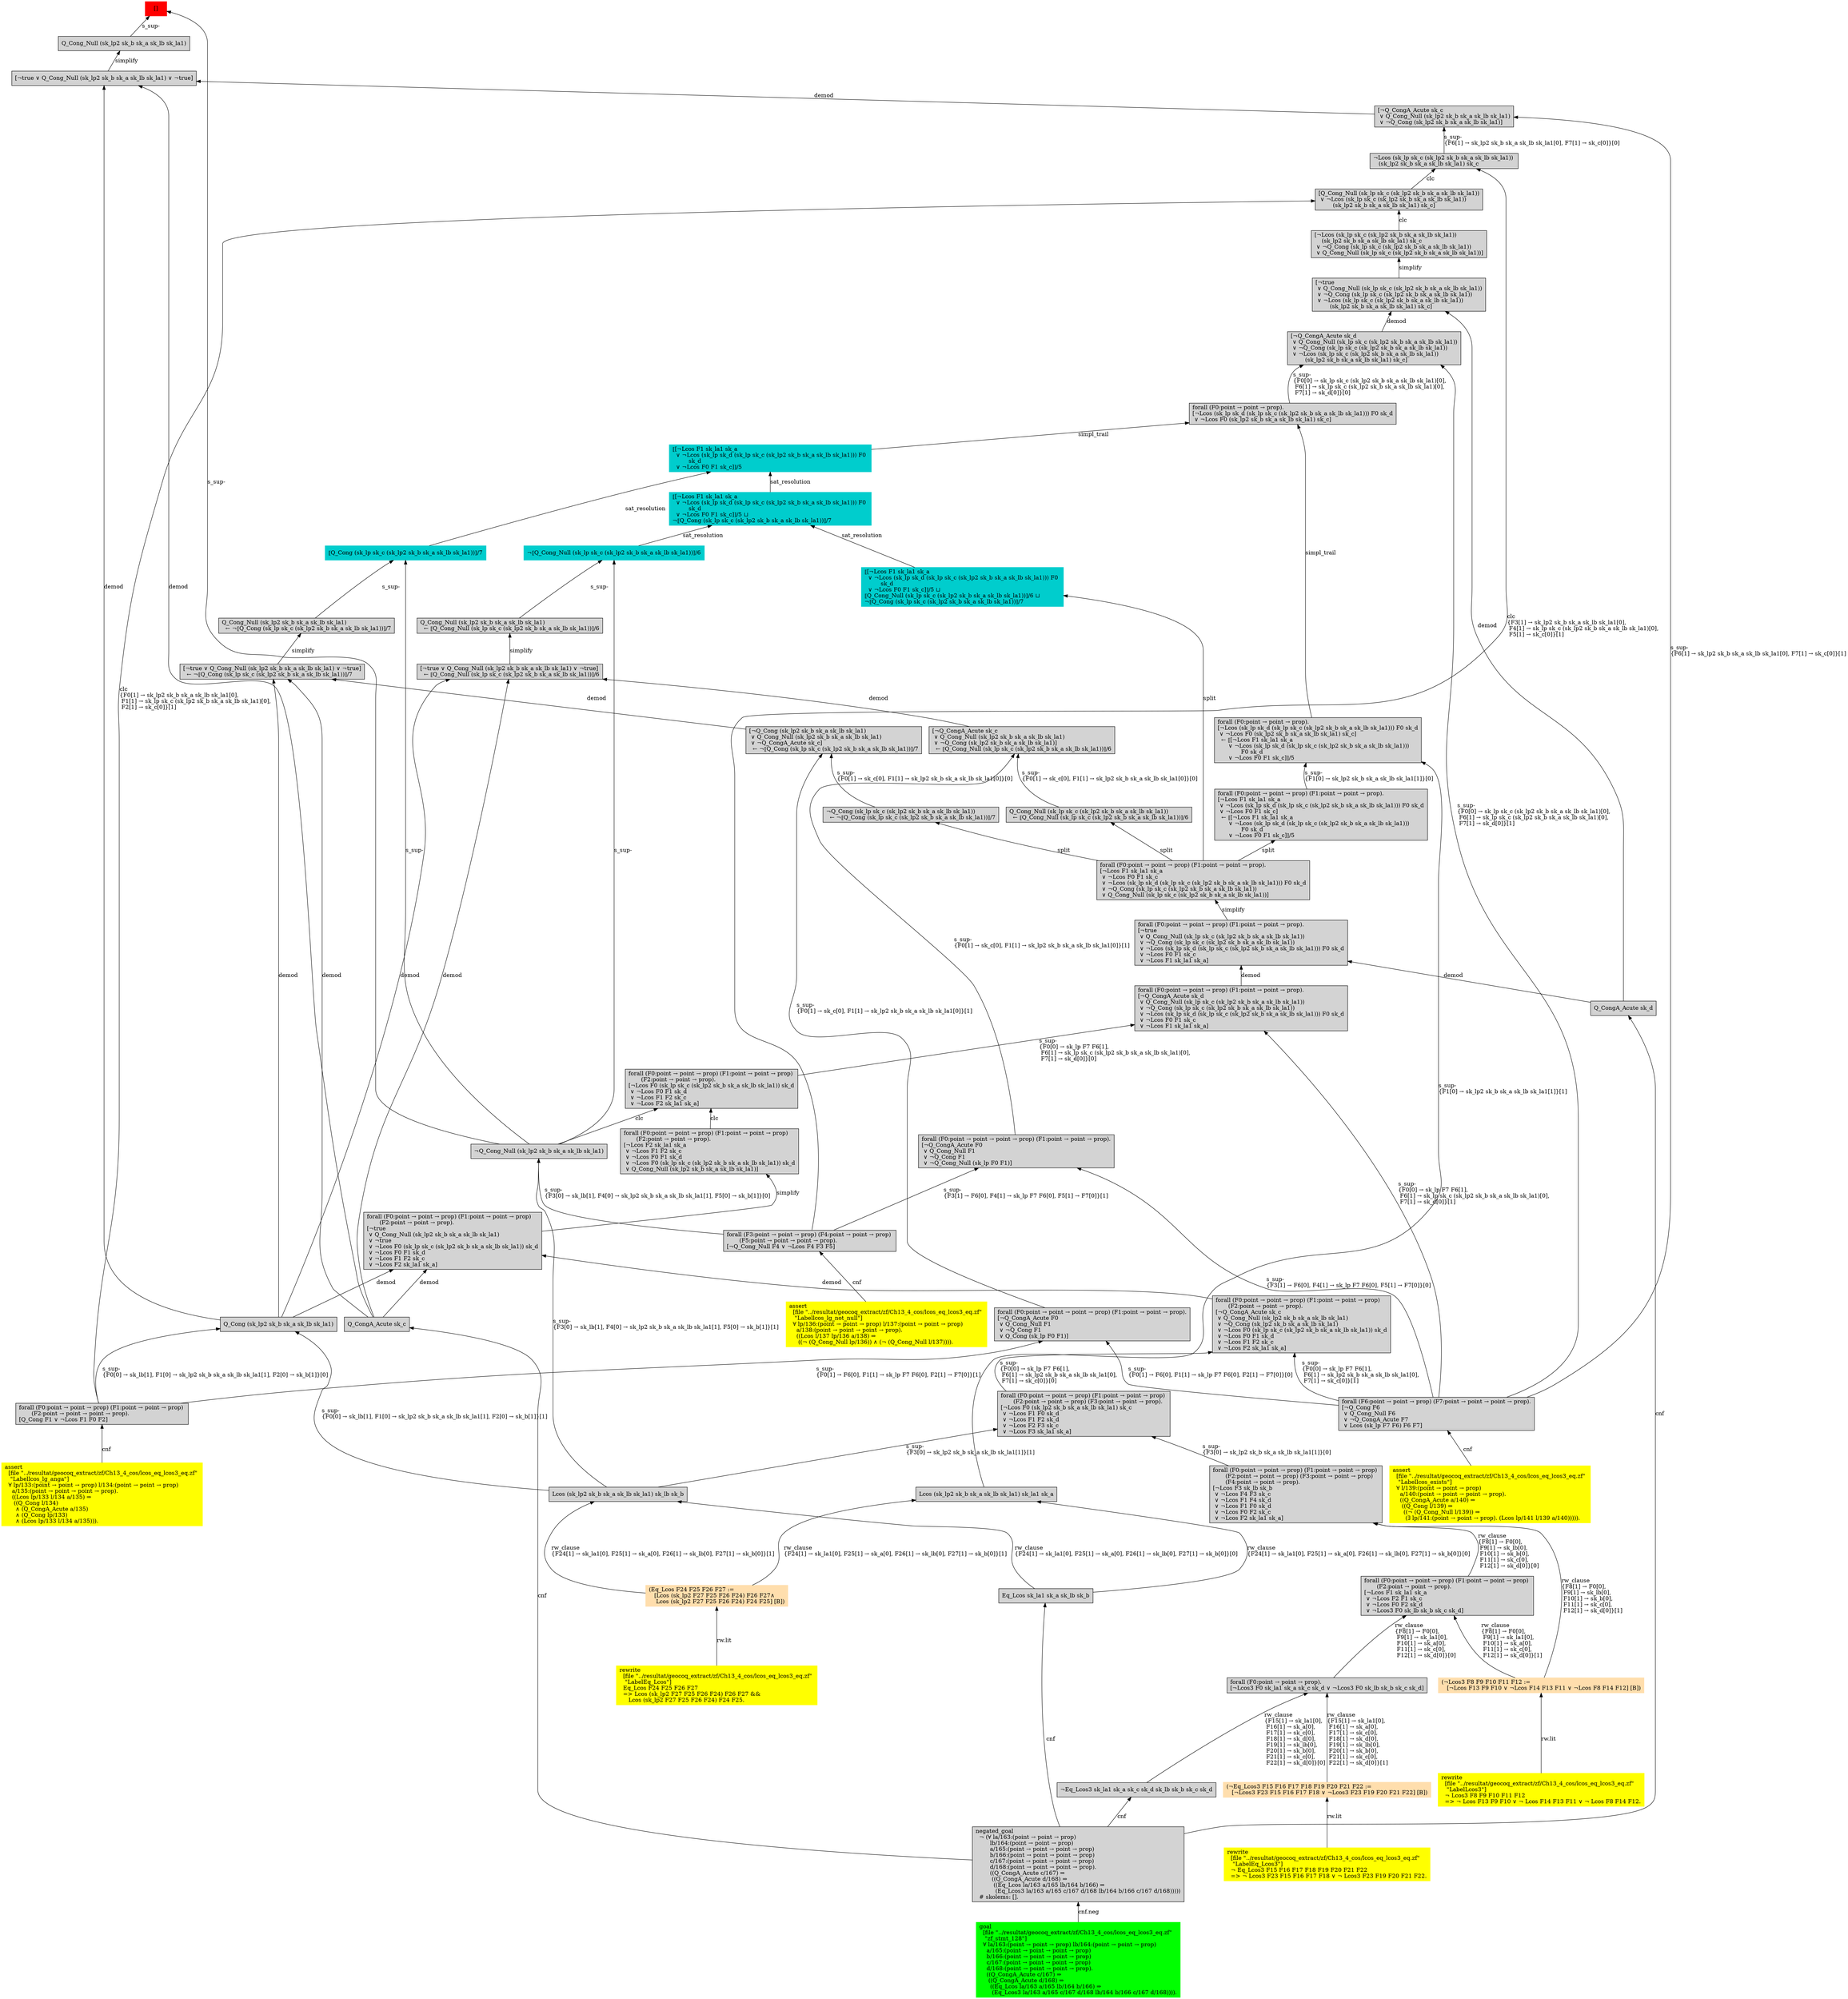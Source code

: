 digraph "unsat_graph" {
  vertex_0 [color=red, label="[]", shape=box, style=filled];
  vertex_0 -> vertex_1 [label="s_sup-\l", dir="back"];
  vertex_1 [shape=box, label="¬Q_Cong_Null (sk_lp2 sk_b sk_a sk_lb sk_la1)\l", style=filled];
  vertex_1 -> vertex_2 [label="s_sup-\l\{F3[0] → sk_lb[1], F4[0] → sk_lp2 sk_b sk_a sk_lb sk_la1[1], F5[0] → sk_b[1]\}[0]\l", dir="back"];
  vertex_2 [shape=box, label="forall (F3:point → point → prop) (F4:point → point → prop) \l       (F5:point → point → point → prop).\l[¬Q_Cong_Null F4 ∨ ¬Lcos F4 F3 F5]\l", style=filled];
  vertex_2 -> vertex_3 [label="cnf", dir="back"];
  vertex_3 [color=yellow, shape=box, label="assert\l  [file \"../resultat/geocoq_extract/zf/Ch13_4_cos/lcos_eq_lcos3_eq.zf\" \l   \"Labellcos_lg_not_null\"]\l  ∀ lp/136:(point → point → prop) l/137:(point → point → prop) \l    a/138:(point → point → point → prop).\l    ((Lcos l/137 lp/136 a/138) ⇒\l     ((¬ (Q_Cong_Null lp/136)) ∧ (¬ (Q_Cong_Null l/137)))).\l", style=filled];
  vertex_1 -> vertex_4 [label="s_sup-\l\{F3[0] → sk_lb[1], F4[0] → sk_lp2 sk_b sk_a sk_lb sk_la1[1], F5[0] → sk_b[1]\}[1]\l", dir="back"];
  vertex_4 [shape=box, label="Lcos (sk_lp2 sk_b sk_a sk_lb sk_la1) sk_lb sk_b\l", style=filled];
  vertex_4 -> vertex_5 [label="rw_clause\l\{F24[1] → sk_la1[0], F25[1] → sk_a[0], F26[1] → sk_lb[0], F27[1] → sk_b[0]\}[1]\l", dir="back"];
  vertex_5 [color=navajowhite, shape=box, label="(Eq_Lcos F24 F25 F26 F27 :=\l   [Lcos (sk_lp2 F27 F25 F26 F24) F26 F27∧\l    Lcos (sk_lp2 F27 F25 F26 F24) F24 F25] [B])\l", style=filled];
  vertex_5 -> vertex_6 [label="rw.lit", dir="back"];
  vertex_6 [color=yellow, shape=box, label="rewrite\l  [file \"../resultat/geocoq_extract/zf/Ch13_4_cos/lcos_eq_lcos3_eq.zf\" \l   \"LabelEq_Lcos\"]\l  Eq_Lcos F24 F25 F26 F27\l  =\> Lcos (sk_lp2 F27 F25 F26 F24) F26 F27 && \l     Lcos (sk_lp2 F27 F25 F26 F24) F24 F25.\l", style=filled];
  vertex_4 -> vertex_7 [label="rw_clause\l\{F24[1] → sk_la1[0], F25[1] → sk_a[0], F26[1] → sk_lb[0], F27[1] → sk_b[0]\}[0]\l", dir="back"];
  vertex_7 [shape=box, label="Eq_Lcos sk_la1 sk_a sk_lb sk_b\l", style=filled];
  vertex_7 -> vertex_8 [label="cnf", dir="back"];
  vertex_8 [shape=box, label="negated_goal\l  ¬ (∀ la/163:(point → point → prop) \l        lb/164:(point → point → prop) \l        a/165:(point → point → point → prop) \l        b/166:(point → point → point → prop) \l        c/167:(point → point → point → prop) \l        d/168:(point → point → point → prop).\l        ((Q_CongA_Acute c/167) ⇒\l         ((Q_CongA_Acute d/168) ⇒\l          ((Eq_Lcos la/163 a/165 lb/164 b/166) ⇒\l           (Eq_Lcos3 la/163 a/165 c/167 d/168 lb/164 b/166 c/167 d/168)))))\l  # skolems: [].\l", style=filled];
  vertex_8 -> vertex_9 [label="cnf.neg", dir="back"];
  vertex_9 [color=green, shape=box, label="goal\l  [file \"../resultat/geocoq_extract/zf/Ch13_4_cos/lcos_eq_lcos3_eq.zf\" \l   \"zf_stmt_128\"]\l  ∀ la/163:(point → point → prop) lb/164:(point → point → prop) \l    a/165:(point → point → point → prop) \l    b/166:(point → point → point → prop) \l    c/167:(point → point → point → prop) \l    d/168:(point → point → point → prop).\l    ((Q_CongA_Acute c/167) ⇒\l     ((Q_CongA_Acute d/168) ⇒\l      ((Eq_Lcos la/163 a/165 lb/164 b/166) ⇒\l       (Eq_Lcos3 la/163 a/165 c/167 d/168 lb/164 b/166 c/167 d/168)))).\l", style=filled];
  vertex_0 -> vertex_10 [label="s_sup-\l", dir="back"];
  vertex_10 [shape=box, label="Q_Cong_Null (sk_lp2 sk_b sk_a sk_lb sk_la1)\l", style=filled];
  vertex_10 -> vertex_11 [label="simplify", dir="back"];
  vertex_11 [shape=box, label="[¬true ∨ Q_Cong_Null (sk_lp2 sk_b sk_a sk_lb sk_la1) ∨ ¬true]\l", style=filled];
  vertex_11 -> vertex_12 [label="demod", dir="back"];
  vertex_12 [shape=box, label="Q_Cong (sk_lp2 sk_b sk_a sk_lb sk_la1)\l", style=filled];
  vertex_12 -> vertex_13 [label="s_sup-\l\{F0[0] → sk_lb[1], F1[0] → sk_lp2 sk_b sk_a sk_lb sk_la1[1], F2[0] → sk_b[1]\}[0]\l", dir="back"];
  vertex_13 [shape=box, label="forall (F0:point → point → prop) (F1:point → point → prop) \l       (F2:point → point → point → prop).\l[Q_Cong F1 ∨ ¬Lcos F1 F0 F2]\l", style=filled];
  vertex_13 -> vertex_14 [label="cnf", dir="back"];
  vertex_14 [color=yellow, shape=box, label="assert\l  [file \"../resultat/geocoq_extract/zf/Ch13_4_cos/lcos_eq_lcos3_eq.zf\" \l   \"Labellcos_lg_anga\"]\l  ∀ lp/133:(point → point → prop) l/134:(point → point → prop) \l    a/135:(point → point → point → prop).\l    ((Lcos lp/133 l/134 a/135) ⇒\l     ((Q_Cong l/134)\l      ∧ (Q_CongA_Acute a/135)\l      ∧ (Q_Cong lp/133)\l      ∧ (Lcos lp/133 l/134 a/135))).\l", style=filled];
  vertex_12 -> vertex_4 [label="s_sup-\l\{F0[0] → sk_lb[1], F1[0] → sk_lp2 sk_b sk_a sk_lb sk_la1[1], F2[0] → sk_b[1]\}[1]\l", dir="back"];
  vertex_11 -> vertex_15 [label="demod", dir="back"];
  vertex_15 [shape=box, label="Q_CongA_Acute sk_c\l", style=filled];
  vertex_15 -> vertex_8 [label="cnf", dir="back"];
  vertex_11 -> vertex_16 [label="demod", dir="back"];
  vertex_16 [shape=box, label="[¬Q_CongA_Acute sk_c\l ∨ Q_Cong_Null (sk_lp2 sk_b sk_a sk_lb sk_la1)\l ∨ ¬Q_Cong (sk_lp2 sk_b sk_a sk_lb sk_la1)]\l", style=filled];
  vertex_16 -> vertex_17 [label="s_sup-\l\{F6[1] → sk_lp2 sk_b sk_a sk_lb sk_la1[0], F7[1] → sk_c[0]\}[0]\l", dir="back"];
  vertex_17 [shape=box, label="¬Lcos (sk_lp sk_c (sk_lp2 sk_b sk_a sk_lb sk_la1)) \l   (sk_lp2 sk_b sk_a sk_lb sk_la1) sk_c\l", style=filled];
  vertex_17 -> vertex_2 [label="clc\l\{F3[1] → sk_lp2 sk_b sk_a sk_lb sk_la1[0], \l F4[1] → sk_lp sk_c (sk_lp2 sk_b sk_a sk_lb sk_la1)[0], \l F5[1] → sk_c[0]\}[1]\l", dir="back"];
  vertex_17 -> vertex_18 [label="clc", dir="back"];
  vertex_18 [shape=box, label="[Q_Cong_Null (sk_lp sk_c (sk_lp2 sk_b sk_a sk_lb sk_la1))\l ∨ ¬Lcos (sk_lp sk_c (sk_lp2 sk_b sk_a sk_lb sk_la1)) \l        (sk_lp2 sk_b sk_a sk_lb sk_la1) sk_c]\l", style=filled];
  vertex_18 -> vertex_13 [label="clc\l\{F0[1] → sk_lp2 sk_b sk_a sk_lb sk_la1[0], \l F1[1] → sk_lp sk_c (sk_lp2 sk_b sk_a sk_lb sk_la1)[0], \l F2[1] → sk_c[0]\}[1]\l", dir="back"];
  vertex_18 -> vertex_19 [label="clc", dir="back"];
  vertex_19 [shape=box, label="[¬Lcos (sk_lp sk_c (sk_lp2 sk_b sk_a sk_lb sk_la1)) \l    (sk_lp2 sk_b sk_a sk_lb sk_la1) sk_c\l ∨ ¬Q_Cong (sk_lp sk_c (sk_lp2 sk_b sk_a sk_lb sk_la1))\l ∨ Q_Cong_Null (sk_lp sk_c (sk_lp2 sk_b sk_a sk_lb sk_la1))]\l", style=filled];
  vertex_19 -> vertex_20 [label="simplify", dir="back"];
  vertex_20 [shape=box, label="[¬true\l ∨ Q_Cong_Null (sk_lp sk_c (sk_lp2 sk_b sk_a sk_lb sk_la1))\l ∨ ¬Q_Cong (sk_lp sk_c (sk_lp2 sk_b sk_a sk_lb sk_la1))\l ∨ ¬Lcos (sk_lp sk_c (sk_lp2 sk_b sk_a sk_lb sk_la1)) \l        (sk_lp2 sk_b sk_a sk_lb sk_la1) sk_c]\l", style=filled];
  vertex_20 -> vertex_21 [label="demod", dir="back"];
  vertex_21 [shape=box, label="Q_CongA_Acute sk_d\l", style=filled];
  vertex_21 -> vertex_8 [label="cnf", dir="back"];
  vertex_20 -> vertex_22 [label="demod", dir="back"];
  vertex_22 [shape=box, label="[¬Q_CongA_Acute sk_d\l ∨ Q_Cong_Null (sk_lp sk_c (sk_lp2 sk_b sk_a sk_lb sk_la1))\l ∨ ¬Q_Cong (sk_lp sk_c (sk_lp2 sk_b sk_a sk_lb sk_la1))\l ∨ ¬Lcos (sk_lp sk_c (sk_lp2 sk_b sk_a sk_lb sk_la1)) \l        (sk_lp2 sk_b sk_a sk_lb sk_la1) sk_c]\l", style=filled];
  vertex_22 -> vertex_23 [label="s_sup-\l\{F0[0] → sk_lp sk_c (sk_lp2 sk_b sk_a sk_lb sk_la1)[0], \l F6[1] → sk_lp sk_c (sk_lp2 sk_b sk_a sk_lb sk_la1)[0], \l F7[1] → sk_d[0]\}[0]\l", dir="back"];
  vertex_23 [shape=box, label="forall (F0:point → point → prop).\l[¬Lcos (sk_lp sk_d (sk_lp sk_c (sk_lp2 sk_b sk_a sk_lb sk_la1))) F0 sk_d\l ∨ ¬Lcos F0 (sk_lp2 sk_b sk_a sk_lb sk_la1) sk_c]\l", style=filled];
  vertex_23 -> vertex_24 [label="simpl_trail", dir="back"];
  vertex_24 [color=cyan3, shape=box, label="⟦[¬Lcos F1 sk_la1 sk_a\l  ∨ ¬Lcos (sk_lp sk_d (sk_lp sk_c (sk_lp2 sk_b sk_a sk_lb sk_la1))) F0 \l         sk_d\l  ∨ ¬Lcos F0 F1 sk_c]⟧/5\l", style=filled];
  vertex_24 -> vertex_25 [label="sat_resolution", dir="back"];
  vertex_25 [color=cyan3, shape=box, label="⟦Q_Cong (sk_lp sk_c (sk_lp2 sk_b sk_a sk_lb sk_la1))⟧/7\l", style=filled];
  vertex_25 -> vertex_1 [label="s_sup-\l", dir="back"];
  vertex_25 -> vertex_26 [label="s_sup-\l", dir="back"];
  vertex_26 [shape=box, label="Q_Cong_Null (sk_lp2 sk_b sk_a sk_lb sk_la1)\l  ← ¬⟦Q_Cong (sk_lp sk_c (sk_lp2 sk_b sk_a sk_lb sk_la1))⟧/7\l", style=filled];
  vertex_26 -> vertex_27 [label="simplify", dir="back"];
  vertex_27 [shape=box, label="[¬true ∨ Q_Cong_Null (sk_lp2 sk_b sk_a sk_lb sk_la1) ∨ ¬true]\l  ← ¬⟦Q_Cong (sk_lp sk_c (sk_lp2 sk_b sk_a sk_lb sk_la1))⟧/7\l", style=filled];
  vertex_27 -> vertex_15 [label="demod", dir="back"];
  vertex_27 -> vertex_12 [label="demod", dir="back"];
  vertex_27 -> vertex_28 [label="demod", dir="back"];
  vertex_28 [shape=box, label="[¬Q_Cong (sk_lp2 sk_b sk_a sk_lb sk_la1)\l ∨ Q_Cong_Null (sk_lp2 sk_b sk_a sk_lb sk_la1)\l ∨ ¬Q_CongA_Acute sk_c]\l  ← ¬⟦Q_Cong (sk_lp sk_c (sk_lp2 sk_b sk_a sk_lb sk_la1))⟧/7\l", style=filled];
  vertex_28 -> vertex_29 [label="s_sup-\l\{F0[1] → sk_c[0], F1[1] → sk_lp2 sk_b sk_a sk_lb sk_la1[0]\}[0]\l", dir="back"];
  vertex_29 [shape=box, label="¬Q_Cong (sk_lp sk_c (sk_lp2 sk_b sk_a sk_lb sk_la1))\l  ← ¬⟦Q_Cong (sk_lp sk_c (sk_lp2 sk_b sk_a sk_lb sk_la1))⟧/7\l", style=filled];
  vertex_29 -> vertex_30 [label="split", dir="back"];
  vertex_30 [shape=box, label="forall (F0:point → point → prop) (F1:point → point → prop).\l[¬Lcos F1 sk_la1 sk_a\l ∨ ¬Lcos F0 F1 sk_c\l ∨ ¬Lcos (sk_lp sk_d (sk_lp sk_c (sk_lp2 sk_b sk_a sk_lb sk_la1))) F0 sk_d\l ∨ ¬Q_Cong (sk_lp sk_c (sk_lp2 sk_b sk_a sk_lb sk_la1))\l ∨ Q_Cong_Null (sk_lp sk_c (sk_lp2 sk_b sk_a sk_lb sk_la1))]\l", style=filled];
  vertex_30 -> vertex_31 [label="simplify", dir="back"];
  vertex_31 [shape=box, label="forall (F0:point → point → prop) (F1:point → point → prop).\l[¬true\l ∨ Q_Cong_Null (sk_lp sk_c (sk_lp2 sk_b sk_a sk_lb sk_la1))\l ∨ ¬Q_Cong (sk_lp sk_c (sk_lp2 sk_b sk_a sk_lb sk_la1))\l ∨ ¬Lcos (sk_lp sk_d (sk_lp sk_c (sk_lp2 sk_b sk_a sk_lb sk_la1))) F0 sk_d\l ∨ ¬Lcos F0 F1 sk_c\l ∨ ¬Lcos F1 sk_la1 sk_a]\l", style=filled];
  vertex_31 -> vertex_21 [label="demod", dir="back"];
  vertex_31 -> vertex_32 [label="demod", dir="back"];
  vertex_32 [shape=box, label="forall (F0:point → point → prop) (F1:point → point → prop).\l[¬Q_CongA_Acute sk_d\l ∨ Q_Cong_Null (sk_lp sk_c (sk_lp2 sk_b sk_a sk_lb sk_la1))\l ∨ ¬Q_Cong (sk_lp sk_c (sk_lp2 sk_b sk_a sk_lb sk_la1))\l ∨ ¬Lcos (sk_lp sk_d (sk_lp sk_c (sk_lp2 sk_b sk_a sk_lb sk_la1))) F0 sk_d\l ∨ ¬Lcos F0 F1 sk_c\l ∨ ¬Lcos F1 sk_la1 sk_a]\l", style=filled];
  vertex_32 -> vertex_33 [label="s_sup-\l\{F0[0] → sk_lp F7 F6[1], \l F6[1] → sk_lp sk_c (sk_lp2 sk_b sk_a sk_lb sk_la1)[0], \l F7[1] → sk_d[0]\}[0]\l", dir="back"];
  vertex_33 [shape=box, label="forall (F0:point → point → prop) (F1:point → point → prop) \l       (F2:point → point → prop).\l[¬Lcos F0 (sk_lp sk_c (sk_lp2 sk_b sk_a sk_lb sk_la1)) sk_d\l ∨ ¬Lcos F0 F1 sk_d\l ∨ ¬Lcos F1 F2 sk_c\l ∨ ¬Lcos F2 sk_la1 sk_a]\l", style=filled];
  vertex_33 -> vertex_1 [label="clc", dir="back"];
  vertex_33 -> vertex_34 [label="clc", dir="back"];
  vertex_34 [shape=box, label="forall (F0:point → point → prop) (F1:point → point → prop) \l       (F2:point → point → prop).\l[¬Lcos F2 sk_la1 sk_a\l ∨ ¬Lcos F1 F2 sk_c\l ∨ ¬Lcos F0 F1 sk_d\l ∨ ¬Lcos F0 (sk_lp sk_c (sk_lp2 sk_b sk_a sk_lb sk_la1)) sk_d\l ∨ Q_Cong_Null (sk_lp2 sk_b sk_a sk_lb sk_la1)]\l", style=filled];
  vertex_34 -> vertex_35 [label="simplify", dir="back"];
  vertex_35 [shape=box, label="forall (F0:point → point → prop) (F1:point → point → prop) \l       (F2:point → point → prop).\l[¬true\l ∨ Q_Cong_Null (sk_lp2 sk_b sk_a sk_lb sk_la1)\l ∨ ¬true\l ∨ ¬Lcos F0 (sk_lp sk_c (sk_lp2 sk_b sk_a sk_lb sk_la1)) sk_d\l ∨ ¬Lcos F0 F1 sk_d\l ∨ ¬Lcos F1 F2 sk_c\l ∨ ¬Lcos F2 sk_la1 sk_a]\l", style=filled];
  vertex_35 -> vertex_12 [label="demod", dir="back"];
  vertex_35 -> vertex_15 [label="demod", dir="back"];
  vertex_35 -> vertex_36 [label="demod", dir="back"];
  vertex_36 [shape=box, label="forall (F0:point → point → prop) (F1:point → point → prop) \l       (F2:point → point → prop).\l[¬Q_CongA_Acute sk_c\l ∨ Q_Cong_Null (sk_lp2 sk_b sk_a sk_lb sk_la1)\l ∨ ¬Q_Cong (sk_lp2 sk_b sk_a sk_lb sk_la1)\l ∨ ¬Lcos F0 (sk_lp sk_c (sk_lp2 sk_b sk_a sk_lb sk_la1)) sk_d\l ∨ ¬Lcos F0 F1 sk_d\l ∨ ¬Lcos F1 F2 sk_c\l ∨ ¬Lcos F2 sk_la1 sk_a]\l", style=filled];
  vertex_36 -> vertex_37 [label="s_sup-\l\{F0[0] → sk_lp F7 F6[1], \l F6[1] → sk_lp2 sk_b sk_a sk_lb sk_la1[0], \l F7[1] → sk_c[0]\}[0]\l", dir="back"];
  vertex_37 [shape=box, label="forall (F0:point → point → prop) (F1:point → point → prop) \l       (F2:point → point → prop) (F3:point → point → prop).\l[¬Lcos F0 (sk_lp2 sk_b sk_a sk_lb sk_la1) sk_c\l ∨ ¬Lcos F1 F0 sk_d\l ∨ ¬Lcos F1 F2 sk_d\l ∨ ¬Lcos F2 F3 sk_c\l ∨ ¬Lcos F3 sk_la1 sk_a]\l", style=filled];
  vertex_37 -> vertex_38 [label="s_sup-\l\{F3[0] → sk_lp2 sk_b sk_a sk_lb sk_la1[1]\}[0]\l", dir="back"];
  vertex_38 [shape=box, label="forall (F0:point → point → prop) (F1:point → point → prop) \l       (F2:point → point → prop) (F3:point → point → prop) \l       (F4:point → point → prop).\l[¬Lcos F3 sk_lb sk_b\l ∨ ¬Lcos F4 F3 sk_c\l ∨ ¬Lcos F1 F4 sk_d\l ∨ ¬Lcos F1 F0 sk_d\l ∨ ¬Lcos F0 F2 sk_c\l ∨ ¬Lcos F2 sk_la1 sk_a]\l", style=filled];
  vertex_38 -> vertex_39 [label="rw_clause\l\{F8[1] → F0[0], \l F9[1] → sk_lb[0], \l F10[1] → sk_b[0], \l F11[1] → sk_c[0], \l F12[1] → sk_d[0]\}[1]\l", dir="back"];
  vertex_39 [color=navajowhite, shape=box, label="(¬Lcos3 F8 F9 F10 F11 F12 :=\l   [¬Lcos F13 F9 F10 ∨ ¬Lcos F14 F13 F11 ∨ ¬Lcos F8 F14 F12] [B])\l", style=filled];
  vertex_39 -> vertex_40 [label="rw.lit", dir="back"];
  vertex_40 [color=yellow, shape=box, label="rewrite\l  [file \"../resultat/geocoq_extract/zf/Ch13_4_cos/lcos_eq_lcos3_eq.zf\" \l   \"LabelLcos3\"]\l  ¬ Lcos3 F8 F9 F10 F11 F12\l  =\> ¬ Lcos F13 F9 F10 ∨ ¬ Lcos F14 F13 F11 ∨ ¬ Lcos F8 F14 F12.\l", style=filled];
  vertex_38 -> vertex_41 [label="rw_clause\l\{F8[1] → F0[0], \l F9[1] → sk_lb[0], \l F10[1] → sk_b[0], \l F11[1] → sk_c[0], \l F12[1] → sk_d[0]\}[0]\l", dir="back"];
  vertex_41 [shape=box, label="forall (F0:point → point → prop) (F1:point → point → prop) \l       (F2:point → point → prop).\l[¬Lcos F1 sk_la1 sk_a\l ∨ ¬Lcos F2 F1 sk_c\l ∨ ¬Lcos F0 F2 sk_d\l ∨ ¬Lcos3 F0 sk_lb sk_b sk_c sk_d]\l", style=filled];
  vertex_41 -> vertex_39 [label="rw_clause\l\{F8[1] → F0[0], \l F9[1] → sk_la1[0], \l F10[1] → sk_a[0], \l F11[1] → sk_c[0], \l F12[1] → sk_d[0]\}[1]\l", dir="back"];
  vertex_41 -> vertex_42 [label="rw_clause\l\{F8[1] → F0[0], \l F9[1] → sk_la1[0], \l F10[1] → sk_a[0], \l F11[1] → sk_c[0], \l F12[1] → sk_d[0]\}[0]\l", dir="back"];
  vertex_42 [shape=box, label="forall (F0:point → point → prop).\l[¬Lcos3 F0 sk_la1 sk_a sk_c sk_d ∨ ¬Lcos3 F0 sk_lb sk_b sk_c sk_d]\l", style=filled];
  vertex_42 -> vertex_43 [label="rw_clause\l\{F15[1] → sk_la1[0], \l F16[1] → sk_a[0], \l F17[1] → sk_c[0], \l F18[1] → sk_d[0], \l F19[1] → sk_lb[0], \l F20[1] → sk_b[0], \l F21[1] → sk_c[0], \l F22[1] → sk_d[0]\}[1]\l", dir="back"];
  vertex_43 [color=navajowhite, shape=box, label="(¬Eq_Lcos3 F15 F16 F17 F18 F19 F20 F21 F22 :=\l   [¬Lcos3 F23 F15 F16 F17 F18 ∨ ¬Lcos3 F23 F19 F20 F21 F22] [B])\l", style=filled];
  vertex_43 -> vertex_44 [label="rw.lit", dir="back"];
  vertex_44 [color=yellow, shape=box, label="rewrite\l  [file \"../resultat/geocoq_extract/zf/Ch13_4_cos/lcos_eq_lcos3_eq.zf\" \l   \"LabelEq_Lcos3\"]\l  ¬ Eq_Lcos3 F15 F16 F17 F18 F19 F20 F21 F22\l  =\> ¬ Lcos3 F23 F15 F16 F17 F18 ∨ ¬ Lcos3 F23 F19 F20 F21 F22.\l", style=filled];
  vertex_42 -> vertex_45 [label="rw_clause\l\{F15[1] → sk_la1[0], \l F16[1] → sk_a[0], \l F17[1] → sk_c[0], \l F18[1] → sk_d[0], \l F19[1] → sk_lb[0], \l F20[1] → sk_b[0], \l F21[1] → sk_c[0], \l F22[1] → sk_d[0]\}[0]\l", dir="back"];
  vertex_45 [shape=box, label="¬Eq_Lcos3 sk_la1 sk_a sk_c sk_d sk_lb sk_b sk_c sk_d\l", style=filled];
  vertex_45 -> vertex_8 [label="cnf", dir="back"];
  vertex_37 -> vertex_4 [label="s_sup-\l\{F3[0] → sk_lp2 sk_b sk_a sk_lb sk_la1[1]\}[1]\l", dir="back"];
  vertex_36 -> vertex_46 [label="s_sup-\l\{F0[0] → sk_lp F7 F6[1], \l F6[1] → sk_lp2 sk_b sk_a sk_lb sk_la1[0], \l F7[1] → sk_c[0]\}[1]\l", dir="back"];
  vertex_46 [shape=box, label="forall (F6:point → point → prop) (F7:point → point → point → prop).\l[¬Q_Cong F6\l ∨ Q_Cong_Null F6\l ∨ ¬Q_CongA_Acute F7\l ∨ Lcos (sk_lp F7 F6) F6 F7]\l", style=filled];
  vertex_46 -> vertex_47 [label="cnf", dir="back"];
  vertex_47 [color=yellow, shape=box, label="assert\l  [file \"../resultat/geocoq_extract/zf/Ch13_4_cos/lcos_eq_lcos3_eq.zf\" \l   \"Labellcos_exists\"]\l  ∀ l/139:(point → point → prop) \l    a/140:(point → point → point → prop).\l    ((Q_CongA_Acute a/140) ⇒\l     ((Q_Cong l/139) ⇒\l      ((¬ (Q_Cong_Null l/139)) ⇒\l       (∃ lp/141:(point → point → prop). (Lcos lp/141 l/139 a/140))))).\l", style=filled];
  vertex_32 -> vertex_46 [label="s_sup-\l\{F0[0] → sk_lp F7 F6[1], \l F6[1] → sk_lp sk_c (sk_lp2 sk_b sk_a sk_lb sk_la1)[0], \l F7[1] → sk_d[0]\}[1]\l", dir="back"];
  vertex_28 -> vertex_48 [label="s_sup-\l\{F0[1] → sk_c[0], F1[1] → sk_lp2 sk_b sk_a sk_lb sk_la1[0]\}[1]\l", dir="back"];
  vertex_48 [shape=box, label="forall (F0:point → point → point → prop) (F1:point → point → prop).\l[¬Q_CongA_Acute F0\l ∨ Q_Cong_Null F1\l ∨ ¬Q_Cong F1\l ∨ Q_Cong (sk_lp F0 F1)]\l", style=filled];
  vertex_48 -> vertex_13 [label="s_sup-\l\{F0[1] → F6[0], F1[1] → sk_lp F7 F6[0], F2[1] → F7[0]\}[1]\l", dir="back"];
  vertex_48 -> vertex_46 [label="s_sup-\l\{F0[1] → F6[0], F1[1] → sk_lp F7 F6[0], F2[1] → F7[0]\}[0]\l", dir="back"];
  vertex_24 -> vertex_49 [label="sat_resolution", dir="back"];
  vertex_49 [color=cyan3, shape=box, label="⟦[¬Lcos F1 sk_la1 sk_a\l  ∨ ¬Lcos (sk_lp sk_d (sk_lp sk_c (sk_lp2 sk_b sk_a sk_lb sk_la1))) F0 \l         sk_d\l  ∨ ¬Lcos F0 F1 sk_c]⟧/5 ⊔ \l¬⟦Q_Cong (sk_lp sk_c (sk_lp2 sk_b sk_a sk_lb sk_la1))⟧/7\l", style=filled];
  vertex_49 -> vertex_50 [label="sat_resolution", dir="back"];
  vertex_50 [color=cyan3, shape=box, label="¬⟦Q_Cong_Null (sk_lp sk_c (sk_lp2 sk_b sk_a sk_lb sk_la1))⟧/6\l", style=filled];
  vertex_50 -> vertex_1 [label="s_sup-\l", dir="back"];
  vertex_50 -> vertex_51 [label="s_sup-\l", dir="back"];
  vertex_51 [shape=box, label="Q_Cong_Null (sk_lp2 sk_b sk_a sk_lb sk_la1)\l  ← ⟦Q_Cong_Null (sk_lp sk_c (sk_lp2 sk_b sk_a sk_lb sk_la1))⟧/6\l", style=filled];
  vertex_51 -> vertex_52 [label="simplify", dir="back"];
  vertex_52 [shape=box, label="[¬true ∨ Q_Cong_Null (sk_lp2 sk_b sk_a sk_lb sk_la1) ∨ ¬true]\l  ← ⟦Q_Cong_Null (sk_lp sk_c (sk_lp2 sk_b sk_a sk_lb sk_la1))⟧/6\l", style=filled];
  vertex_52 -> vertex_12 [label="demod", dir="back"];
  vertex_52 -> vertex_15 [label="demod", dir="back"];
  vertex_52 -> vertex_53 [label="demod", dir="back"];
  vertex_53 [shape=box, label="[¬Q_CongA_Acute sk_c\l ∨ Q_Cong_Null (sk_lp2 sk_b sk_a sk_lb sk_la1)\l ∨ ¬Q_Cong (sk_lp2 sk_b sk_a sk_lb sk_la1)]\l  ← ⟦Q_Cong_Null (sk_lp sk_c (sk_lp2 sk_b sk_a sk_lb sk_la1))⟧/6\l", style=filled];
  vertex_53 -> vertex_54 [label="s_sup-\l\{F0[1] → sk_c[0], F1[1] → sk_lp2 sk_b sk_a sk_lb sk_la1[0]\}[1]\l", dir="back"];
  vertex_54 [shape=box, label="forall (F0:point → point → point → prop) (F1:point → point → prop).\l[¬Q_CongA_Acute F0\l ∨ Q_Cong_Null F1\l ∨ ¬Q_Cong F1\l ∨ ¬Q_Cong_Null (sk_lp F0 F1)]\l", style=filled];
  vertex_54 -> vertex_2 [label="s_sup-\l\{F3[1] → F6[0], F4[1] → sk_lp F7 F6[0], F5[1] → F7[0]\}[1]\l", dir="back"];
  vertex_54 -> vertex_46 [label="s_sup-\l\{F3[1] → F6[0], F4[1] → sk_lp F7 F6[0], F5[1] → F7[0]\}[0]\l", dir="back"];
  vertex_53 -> vertex_55 [label="s_sup-\l\{F0[1] → sk_c[0], F1[1] → sk_lp2 sk_b sk_a sk_lb sk_la1[0]\}[0]\l", dir="back"];
  vertex_55 [shape=box, label="Q_Cong_Null (sk_lp sk_c (sk_lp2 sk_b sk_a sk_lb sk_la1))\l  ← ⟦Q_Cong_Null (sk_lp sk_c (sk_lp2 sk_b sk_a sk_lb sk_la1))⟧/6\l", style=filled];
  vertex_55 -> vertex_30 [label="split", dir="back"];
  vertex_49 -> vertex_56 [label="sat_resolution", dir="back"];
  vertex_56 [color=cyan3, shape=box, label="⟦[¬Lcos F1 sk_la1 sk_a\l  ∨ ¬Lcos (sk_lp sk_d (sk_lp sk_c (sk_lp2 sk_b sk_a sk_lb sk_la1))) F0 \l         sk_d\l  ∨ ¬Lcos F0 F1 sk_c]⟧/5 ⊔ \l⟦Q_Cong_Null (sk_lp sk_c (sk_lp2 sk_b sk_a sk_lb sk_la1))⟧/6 ⊔ \l¬⟦Q_Cong (sk_lp sk_c (sk_lp2 sk_b sk_a sk_lb sk_la1))⟧/7\l", style=filled];
  vertex_56 -> vertex_30 [label="split", dir="back"];
  vertex_23 -> vertex_57 [label="simpl_trail", dir="back"];
  vertex_57 [shape=box, label="forall (F0:point → point → prop).\l[¬Lcos (sk_lp sk_d (sk_lp sk_c (sk_lp2 sk_b sk_a sk_lb sk_la1))) F0 sk_d\l ∨ ¬Lcos F0 (sk_lp2 sk_b sk_a sk_lb sk_la1) sk_c]\l  ← ⟦[¬Lcos F1 sk_la1 sk_a\l      ∨ ¬Lcos (sk_lp sk_d (sk_lp sk_c (sk_lp2 sk_b sk_a sk_lb sk_la1))) \l             F0 sk_d\l      ∨ ¬Lcos F0 F1 sk_c]⟧/5\l", style=filled];
  vertex_57 -> vertex_58 [label="s_sup-\l\{F1[0] → sk_lp2 sk_b sk_a sk_lb sk_la1[1]\}[0]\l", dir="back"];
  vertex_58 [shape=box, label="forall (F0:point → point → prop) (F1:point → point → prop).\l[¬Lcos F1 sk_la1 sk_a\l ∨ ¬Lcos (sk_lp sk_d (sk_lp sk_c (sk_lp2 sk_b sk_a sk_lb sk_la1))) F0 sk_d\l ∨ ¬Lcos F0 F1 sk_c]\l  ← ⟦[¬Lcos F1 sk_la1 sk_a\l      ∨ ¬Lcos (sk_lp sk_d (sk_lp sk_c (sk_lp2 sk_b sk_a sk_lb sk_la1))) \l             F0 sk_d\l      ∨ ¬Lcos F0 F1 sk_c]⟧/5\l", style=filled];
  vertex_58 -> vertex_30 [label="split", dir="back"];
  vertex_57 -> vertex_59 [label="s_sup-\l\{F1[0] → sk_lp2 sk_b sk_a sk_lb sk_la1[1]\}[1]\l", dir="back"];
  vertex_59 [shape=box, label="Lcos (sk_lp2 sk_b sk_a sk_lb sk_la1) sk_la1 sk_a\l", style=filled];
  vertex_59 -> vertex_5 [label="rw_clause\l\{F24[1] → sk_la1[0], F25[1] → sk_a[0], F26[1] → sk_lb[0], F27[1] → sk_b[0]\}[1]\l", dir="back"];
  vertex_59 -> vertex_7 [label="rw_clause\l\{F24[1] → sk_la1[0], F25[1] → sk_a[0], F26[1] → sk_lb[0], F27[1] → sk_b[0]\}[0]\l", dir="back"];
  vertex_22 -> vertex_46 [label="s_sup-\l\{F0[0] → sk_lp sk_c (sk_lp2 sk_b sk_a sk_lb sk_la1)[0], \l F6[1] → sk_lp sk_c (sk_lp2 sk_b sk_a sk_lb sk_la1)[0], \l F7[1] → sk_d[0]\}[1]\l", dir="back"];
  vertex_16 -> vertex_46 [label="s_sup-\l\{F6[1] → sk_lp2 sk_b sk_a sk_lb sk_la1[0], F7[1] → sk_c[0]\}[1]\l", dir="back"];
  }


